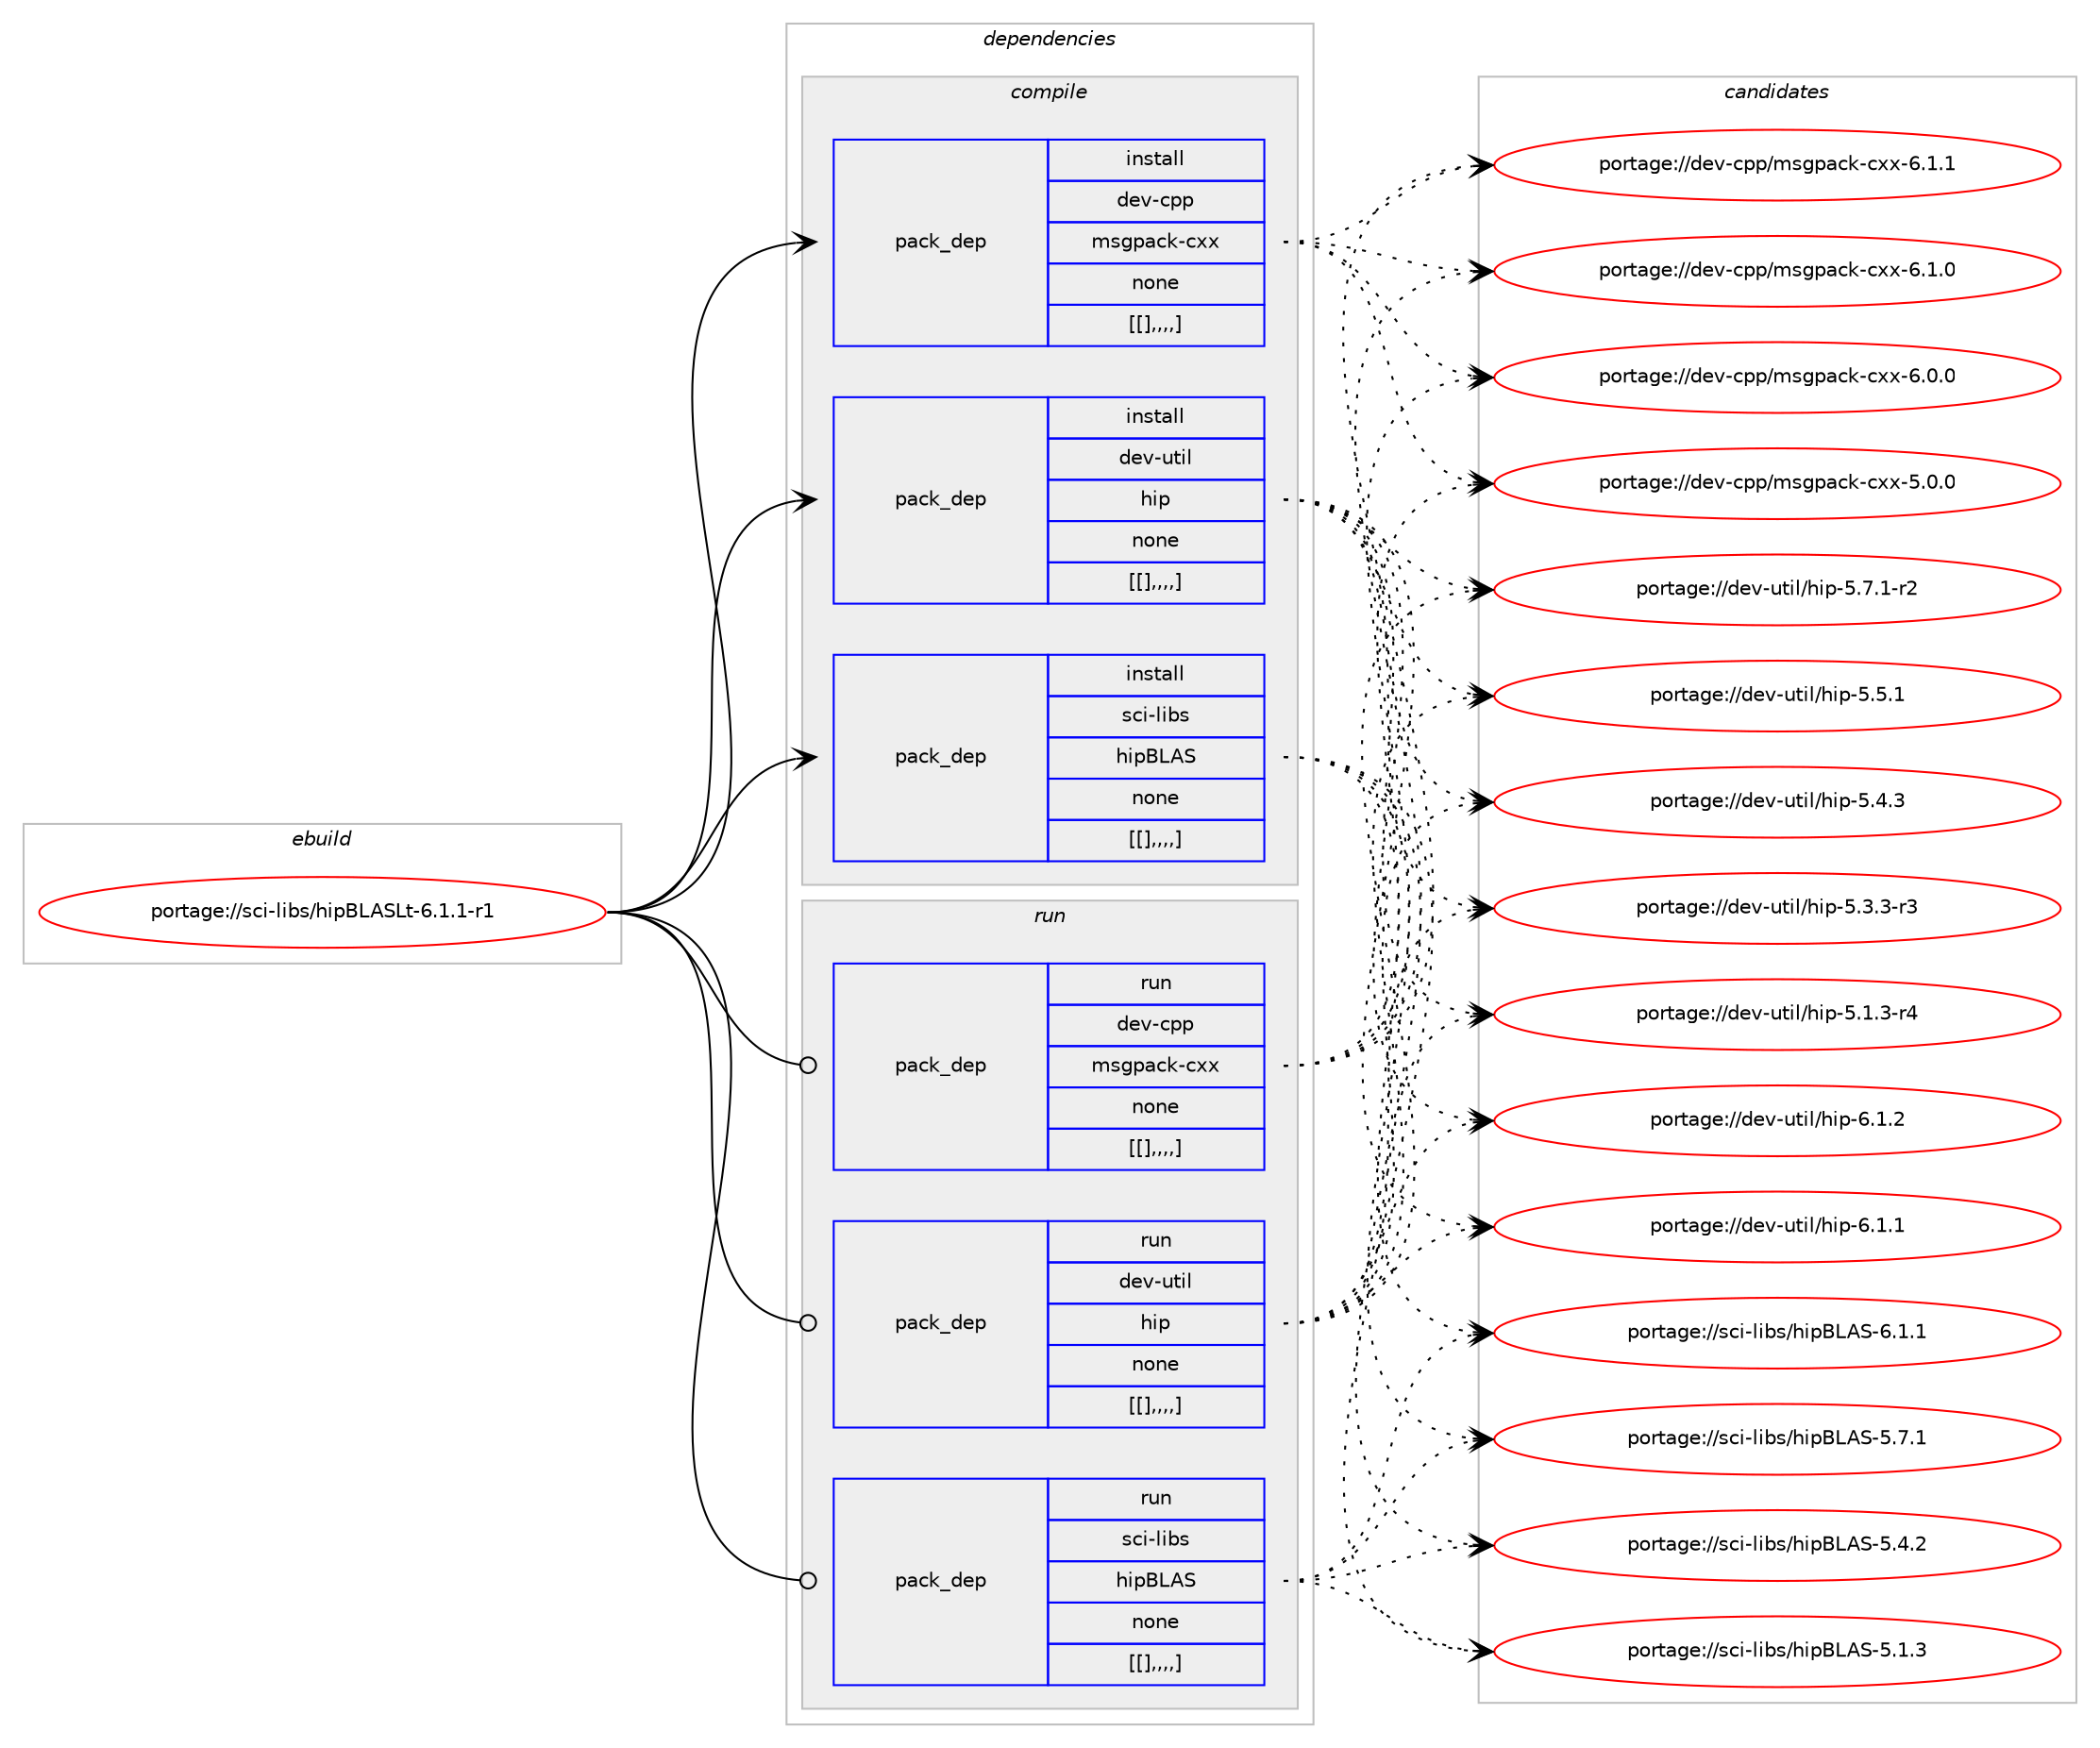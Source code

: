 digraph prolog {

# *************
# Graph options
# *************

newrank=true;
concentrate=true;
compound=true;
graph [rankdir=LR,fontname=Helvetica,fontsize=10,ranksep=1.5];#, ranksep=2.5, nodesep=0.2];
edge  [arrowhead=vee];
node  [fontname=Helvetica,fontsize=10];

# **********
# The ebuild
# **********

subgraph cluster_leftcol {
color=gray;
label=<<i>ebuild</i>>;
id [label="portage://sci-libs/hipBLASLt-6.1.1-r1", color=red, width=4, href="../sci-libs/hipBLASLt-6.1.1-r1.svg"];
}

# ****************
# The dependencies
# ****************

subgraph cluster_midcol {
color=gray;
label=<<i>dependencies</i>>;
subgraph cluster_compile {
fillcolor="#eeeeee";
style=filled;
label=<<i>compile</i>>;
subgraph pack305157 {
dependency418616 [label=<<TABLE BORDER="0" CELLBORDER="1" CELLSPACING="0" CELLPADDING="4" WIDTH="220"><TR><TD ROWSPAN="6" CELLPADDING="30">pack_dep</TD></TR><TR><TD WIDTH="110">install</TD></TR><TR><TD>dev-cpp</TD></TR><TR><TD>msgpack-cxx</TD></TR><TR><TD>none</TD></TR><TR><TD>[[],,,,]</TD></TR></TABLE>>, shape=none, color=blue];
}
id:e -> dependency418616:w [weight=20,style="solid",arrowhead="vee"];
subgraph pack305158 {
dependency418617 [label=<<TABLE BORDER="0" CELLBORDER="1" CELLSPACING="0" CELLPADDING="4" WIDTH="220"><TR><TD ROWSPAN="6" CELLPADDING="30">pack_dep</TD></TR><TR><TD WIDTH="110">install</TD></TR><TR><TD>dev-util</TD></TR><TR><TD>hip</TD></TR><TR><TD>none</TD></TR><TR><TD>[[],,,,]</TD></TR></TABLE>>, shape=none, color=blue];
}
id:e -> dependency418617:w [weight=20,style="solid",arrowhead="vee"];
subgraph pack305159 {
dependency418618 [label=<<TABLE BORDER="0" CELLBORDER="1" CELLSPACING="0" CELLPADDING="4" WIDTH="220"><TR><TD ROWSPAN="6" CELLPADDING="30">pack_dep</TD></TR><TR><TD WIDTH="110">install</TD></TR><TR><TD>sci-libs</TD></TR><TR><TD>hipBLAS</TD></TR><TR><TD>none</TD></TR><TR><TD>[[],,,,]</TD></TR></TABLE>>, shape=none, color=blue];
}
id:e -> dependency418618:w [weight=20,style="solid",arrowhead="vee"];
}
subgraph cluster_compileandrun {
fillcolor="#eeeeee";
style=filled;
label=<<i>compile and run</i>>;
}
subgraph cluster_run {
fillcolor="#eeeeee";
style=filled;
label=<<i>run</i>>;
subgraph pack305160 {
dependency418619 [label=<<TABLE BORDER="0" CELLBORDER="1" CELLSPACING="0" CELLPADDING="4" WIDTH="220"><TR><TD ROWSPAN="6" CELLPADDING="30">pack_dep</TD></TR><TR><TD WIDTH="110">run</TD></TR><TR><TD>dev-cpp</TD></TR><TR><TD>msgpack-cxx</TD></TR><TR><TD>none</TD></TR><TR><TD>[[],,,,]</TD></TR></TABLE>>, shape=none, color=blue];
}
id:e -> dependency418619:w [weight=20,style="solid",arrowhead="odot"];
subgraph pack305161 {
dependency418620 [label=<<TABLE BORDER="0" CELLBORDER="1" CELLSPACING="0" CELLPADDING="4" WIDTH="220"><TR><TD ROWSPAN="6" CELLPADDING="30">pack_dep</TD></TR><TR><TD WIDTH="110">run</TD></TR><TR><TD>dev-util</TD></TR><TR><TD>hip</TD></TR><TR><TD>none</TD></TR><TR><TD>[[],,,,]</TD></TR></TABLE>>, shape=none, color=blue];
}
id:e -> dependency418620:w [weight=20,style="solid",arrowhead="odot"];
subgraph pack305162 {
dependency418621 [label=<<TABLE BORDER="0" CELLBORDER="1" CELLSPACING="0" CELLPADDING="4" WIDTH="220"><TR><TD ROWSPAN="6" CELLPADDING="30">pack_dep</TD></TR><TR><TD WIDTH="110">run</TD></TR><TR><TD>sci-libs</TD></TR><TR><TD>hipBLAS</TD></TR><TR><TD>none</TD></TR><TR><TD>[[],,,,]</TD></TR></TABLE>>, shape=none, color=blue];
}
id:e -> dependency418621:w [weight=20,style="solid",arrowhead="odot"];
}
}

# **************
# The candidates
# **************

subgraph cluster_choices {
rank=same;
color=gray;
label=<<i>candidates</i>>;

subgraph choice305157 {
color=black;
nodesep=1;
choice10010111845991121124710911510311297991074599120120455446494649 [label="portage://dev-cpp/msgpack-cxx-6.1.1", color=red, width=4,href="../dev-cpp/msgpack-cxx-6.1.1.svg"];
choice10010111845991121124710911510311297991074599120120455446494648 [label="portage://dev-cpp/msgpack-cxx-6.1.0", color=red, width=4,href="../dev-cpp/msgpack-cxx-6.1.0.svg"];
choice10010111845991121124710911510311297991074599120120455446484648 [label="portage://dev-cpp/msgpack-cxx-6.0.0", color=red, width=4,href="../dev-cpp/msgpack-cxx-6.0.0.svg"];
choice10010111845991121124710911510311297991074599120120455346484648 [label="portage://dev-cpp/msgpack-cxx-5.0.0", color=red, width=4,href="../dev-cpp/msgpack-cxx-5.0.0.svg"];
dependency418616:e -> choice10010111845991121124710911510311297991074599120120455446494649:w [style=dotted,weight="100"];
dependency418616:e -> choice10010111845991121124710911510311297991074599120120455446494648:w [style=dotted,weight="100"];
dependency418616:e -> choice10010111845991121124710911510311297991074599120120455446484648:w [style=dotted,weight="100"];
dependency418616:e -> choice10010111845991121124710911510311297991074599120120455346484648:w [style=dotted,weight="100"];
}
subgraph choice305158 {
color=black;
nodesep=1;
choice1001011184511711610510847104105112455446494650 [label="portage://dev-util/hip-6.1.2", color=red, width=4,href="../dev-util/hip-6.1.2.svg"];
choice1001011184511711610510847104105112455446494649 [label="portage://dev-util/hip-6.1.1", color=red, width=4,href="../dev-util/hip-6.1.1.svg"];
choice10010111845117116105108471041051124553465546494511450 [label="portage://dev-util/hip-5.7.1-r2", color=red, width=4,href="../dev-util/hip-5.7.1-r2.svg"];
choice1001011184511711610510847104105112455346534649 [label="portage://dev-util/hip-5.5.1", color=red, width=4,href="../dev-util/hip-5.5.1.svg"];
choice1001011184511711610510847104105112455346524651 [label="portage://dev-util/hip-5.4.3", color=red, width=4,href="../dev-util/hip-5.4.3.svg"];
choice10010111845117116105108471041051124553465146514511451 [label="portage://dev-util/hip-5.3.3-r3", color=red, width=4,href="../dev-util/hip-5.3.3-r3.svg"];
choice10010111845117116105108471041051124553464946514511452 [label="portage://dev-util/hip-5.1.3-r4", color=red, width=4,href="../dev-util/hip-5.1.3-r4.svg"];
dependency418617:e -> choice1001011184511711610510847104105112455446494650:w [style=dotted,weight="100"];
dependency418617:e -> choice1001011184511711610510847104105112455446494649:w [style=dotted,weight="100"];
dependency418617:e -> choice10010111845117116105108471041051124553465546494511450:w [style=dotted,weight="100"];
dependency418617:e -> choice1001011184511711610510847104105112455346534649:w [style=dotted,weight="100"];
dependency418617:e -> choice1001011184511711610510847104105112455346524651:w [style=dotted,weight="100"];
dependency418617:e -> choice10010111845117116105108471041051124553465146514511451:w [style=dotted,weight="100"];
dependency418617:e -> choice10010111845117116105108471041051124553464946514511452:w [style=dotted,weight="100"];
}
subgraph choice305159 {
color=black;
nodesep=1;
choice1159910545108105981154710410511266766583455446494649 [label="portage://sci-libs/hipBLAS-6.1.1", color=red, width=4,href="../sci-libs/hipBLAS-6.1.1.svg"];
choice1159910545108105981154710410511266766583455346554649 [label="portage://sci-libs/hipBLAS-5.7.1", color=red, width=4,href="../sci-libs/hipBLAS-5.7.1.svg"];
choice1159910545108105981154710410511266766583455346524650 [label="portage://sci-libs/hipBLAS-5.4.2", color=red, width=4,href="../sci-libs/hipBLAS-5.4.2.svg"];
choice1159910545108105981154710410511266766583455346494651 [label="portage://sci-libs/hipBLAS-5.1.3", color=red, width=4,href="../sci-libs/hipBLAS-5.1.3.svg"];
dependency418618:e -> choice1159910545108105981154710410511266766583455446494649:w [style=dotted,weight="100"];
dependency418618:e -> choice1159910545108105981154710410511266766583455346554649:w [style=dotted,weight="100"];
dependency418618:e -> choice1159910545108105981154710410511266766583455346524650:w [style=dotted,weight="100"];
dependency418618:e -> choice1159910545108105981154710410511266766583455346494651:w [style=dotted,weight="100"];
}
subgraph choice305160 {
color=black;
nodesep=1;
choice10010111845991121124710911510311297991074599120120455446494649 [label="portage://dev-cpp/msgpack-cxx-6.1.1", color=red, width=4,href="../dev-cpp/msgpack-cxx-6.1.1.svg"];
choice10010111845991121124710911510311297991074599120120455446494648 [label="portage://dev-cpp/msgpack-cxx-6.1.0", color=red, width=4,href="../dev-cpp/msgpack-cxx-6.1.0.svg"];
choice10010111845991121124710911510311297991074599120120455446484648 [label="portage://dev-cpp/msgpack-cxx-6.0.0", color=red, width=4,href="../dev-cpp/msgpack-cxx-6.0.0.svg"];
choice10010111845991121124710911510311297991074599120120455346484648 [label="portage://dev-cpp/msgpack-cxx-5.0.0", color=red, width=4,href="../dev-cpp/msgpack-cxx-5.0.0.svg"];
dependency418619:e -> choice10010111845991121124710911510311297991074599120120455446494649:w [style=dotted,weight="100"];
dependency418619:e -> choice10010111845991121124710911510311297991074599120120455446494648:w [style=dotted,weight="100"];
dependency418619:e -> choice10010111845991121124710911510311297991074599120120455446484648:w [style=dotted,weight="100"];
dependency418619:e -> choice10010111845991121124710911510311297991074599120120455346484648:w [style=dotted,weight="100"];
}
subgraph choice305161 {
color=black;
nodesep=1;
choice1001011184511711610510847104105112455446494650 [label="portage://dev-util/hip-6.1.2", color=red, width=4,href="../dev-util/hip-6.1.2.svg"];
choice1001011184511711610510847104105112455446494649 [label="portage://dev-util/hip-6.1.1", color=red, width=4,href="../dev-util/hip-6.1.1.svg"];
choice10010111845117116105108471041051124553465546494511450 [label="portage://dev-util/hip-5.7.1-r2", color=red, width=4,href="../dev-util/hip-5.7.1-r2.svg"];
choice1001011184511711610510847104105112455346534649 [label="portage://dev-util/hip-5.5.1", color=red, width=4,href="../dev-util/hip-5.5.1.svg"];
choice1001011184511711610510847104105112455346524651 [label="portage://dev-util/hip-5.4.3", color=red, width=4,href="../dev-util/hip-5.4.3.svg"];
choice10010111845117116105108471041051124553465146514511451 [label="portage://dev-util/hip-5.3.3-r3", color=red, width=4,href="../dev-util/hip-5.3.3-r3.svg"];
choice10010111845117116105108471041051124553464946514511452 [label="portage://dev-util/hip-5.1.3-r4", color=red, width=4,href="../dev-util/hip-5.1.3-r4.svg"];
dependency418620:e -> choice1001011184511711610510847104105112455446494650:w [style=dotted,weight="100"];
dependency418620:e -> choice1001011184511711610510847104105112455446494649:w [style=dotted,weight="100"];
dependency418620:e -> choice10010111845117116105108471041051124553465546494511450:w [style=dotted,weight="100"];
dependency418620:e -> choice1001011184511711610510847104105112455346534649:w [style=dotted,weight="100"];
dependency418620:e -> choice1001011184511711610510847104105112455346524651:w [style=dotted,weight="100"];
dependency418620:e -> choice10010111845117116105108471041051124553465146514511451:w [style=dotted,weight="100"];
dependency418620:e -> choice10010111845117116105108471041051124553464946514511452:w [style=dotted,weight="100"];
}
subgraph choice305162 {
color=black;
nodesep=1;
choice1159910545108105981154710410511266766583455446494649 [label="portage://sci-libs/hipBLAS-6.1.1", color=red, width=4,href="../sci-libs/hipBLAS-6.1.1.svg"];
choice1159910545108105981154710410511266766583455346554649 [label="portage://sci-libs/hipBLAS-5.7.1", color=red, width=4,href="../sci-libs/hipBLAS-5.7.1.svg"];
choice1159910545108105981154710410511266766583455346524650 [label="portage://sci-libs/hipBLAS-5.4.2", color=red, width=4,href="../sci-libs/hipBLAS-5.4.2.svg"];
choice1159910545108105981154710410511266766583455346494651 [label="portage://sci-libs/hipBLAS-5.1.3", color=red, width=4,href="../sci-libs/hipBLAS-5.1.3.svg"];
dependency418621:e -> choice1159910545108105981154710410511266766583455446494649:w [style=dotted,weight="100"];
dependency418621:e -> choice1159910545108105981154710410511266766583455346554649:w [style=dotted,weight="100"];
dependency418621:e -> choice1159910545108105981154710410511266766583455346524650:w [style=dotted,weight="100"];
dependency418621:e -> choice1159910545108105981154710410511266766583455346494651:w [style=dotted,weight="100"];
}
}

}
